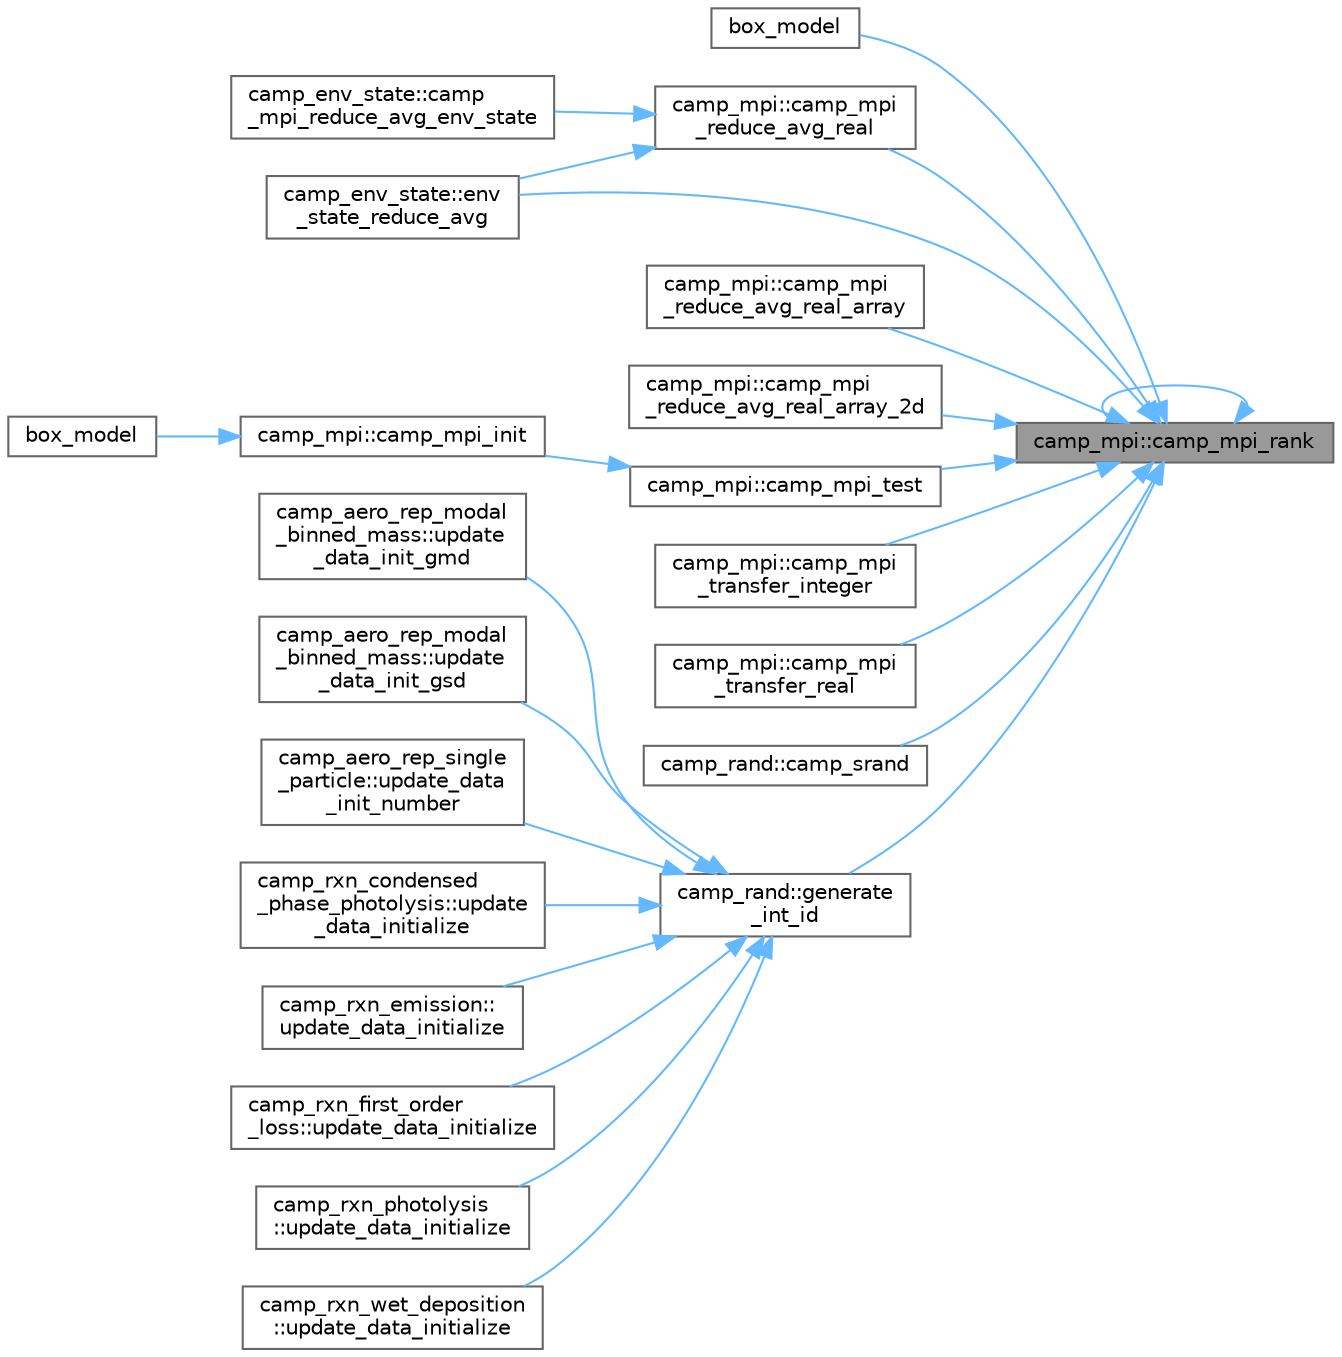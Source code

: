 digraph "camp_mpi::camp_mpi_rank"
{
 // LATEX_PDF_SIZE
  bgcolor="transparent";
  edge [fontname=Helvetica,fontsize=10,labelfontname=Helvetica,labelfontsize=10];
  node [fontname=Helvetica,fontsize=10,shape=box,height=0.2,width=0.4];
  rankdir="RL";
  Node1 [label="camp_mpi::camp_mpi_rank",height=0.2,width=0.4,color="gray40", fillcolor="grey60", style="filled", fontcolor="black",tooltip="Returns the rank of the current process."];
  Node1 -> Node2 [dir="back",color="steelblue1",style="solid"];
  Node2 [label="box_model",height=0.2,width=0.4,color="grey40", fillcolor="white", style="filled",URL="$part__4__code_2box__model_8_f90.html#a3f8c0234515cc17b2f3e366868b8646b",tooltip=" "];
  Node1 -> Node1 [dir="back",color="steelblue1",style="solid"];
  Node1 -> Node3 [dir="back",color="steelblue1",style="solid"];
  Node3 [label="camp_mpi::camp_mpi\l_reduce_avg_real",height=0.2,width=0.4,color="grey40", fillcolor="white", style="filled",URL="$namespacecamp__mpi.html#a96549d22ee106f1fa29af89dcaa0ab71",tooltip="Computes the average of val across all processes, storing the result in val_avg on the root process."];
  Node3 -> Node4 [dir="back",color="steelblue1",style="solid"];
  Node4 [label="camp_env_state::camp\l_mpi_reduce_avg_env_state",height=0.2,width=0.4,color="grey40", fillcolor="white", style="filled",URL="$namespacecamp__env__state.html#af55024977aafd912d718d87887a5b114",tooltip="Computes the average of val across all processes, storing the result in val_avg on the root process."];
  Node3 -> Node5 [dir="back",color="steelblue1",style="solid"];
  Node5 [label="camp_env_state::env\l_state_reduce_avg",height=0.2,width=0.4,color="grey40", fillcolor="white", style="filled",URL="$namespacecamp__env__state.html#aa8f8e6e85adf7327d31a2f64324d49a4",tooltip="Average val over all processes, with the result only on the root process."];
  Node1 -> Node6 [dir="back",color="steelblue1",style="solid"];
  Node6 [label="camp_mpi::camp_mpi\l_reduce_avg_real_array",height=0.2,width=0.4,color="grey40", fillcolor="white", style="filled",URL="$namespacecamp__mpi.html#a83a928ea74ddb2233d7cca985db067bf",tooltip="Computes the average of val across all processes, storing the result in val_avg on the root process."];
  Node1 -> Node7 [dir="back",color="steelblue1",style="solid"];
  Node7 [label="camp_mpi::camp_mpi\l_reduce_avg_real_array_2d",height=0.2,width=0.4,color="grey40", fillcolor="white", style="filled",URL="$namespacecamp__mpi.html#a32da3f90f515b60042273b5480ede57f",tooltip="Computes the average of val across all processes, storing the result in val_avg on the root process."];
  Node1 -> Node8 [dir="back",color="steelblue1",style="solid"];
  Node8 [label="camp_mpi::camp_mpi_test",height=0.2,width=0.4,color="grey40", fillcolor="white", style="filled",URL="$namespacecamp__mpi.html#a3a40947a78223499aaa9b9a2c5e32c89",tooltip="Perform basic sanity checks on send/receive."];
  Node8 -> Node9 [dir="back",color="steelblue1",style="solid"];
  Node9 [label="camp_mpi::camp_mpi_init",height=0.2,width=0.4,color="grey40", fillcolor="white", style="filled",URL="$namespacecamp__mpi.html#a013fae7f812d8d9bd22dc73db714e115",tooltip="Initialize MPI."];
  Node9 -> Node10 [dir="back",color="steelblue1",style="solid"];
  Node10 [label="box_model",height=0.2,width=0.4,color="grey40", fillcolor="white", style="filled",URL="$part__3__code_2box__model_8_f90.html#a3f8c0234515cc17b2f3e366868b8646b",tooltip=" "];
  Node1 -> Node11 [dir="back",color="steelblue1",style="solid"];
  Node11 [label="camp_mpi::camp_mpi\l_transfer_integer",height=0.2,width=0.4,color="grey40", fillcolor="white", style="filled",URL="$namespacecamp__mpi.html#a7f835f1ea14a5b340b691bba8186749c",tooltip="Transfer the value between the given processes."];
  Node1 -> Node12 [dir="back",color="steelblue1",style="solid"];
  Node12 [label="camp_mpi::camp_mpi\l_transfer_real",height=0.2,width=0.4,color="grey40", fillcolor="white", style="filled",URL="$namespacecamp__mpi.html#add4ad113320dc1a569a974e937a21f85",tooltip="Transfer the value between the given processes."];
  Node1 -> Node13 [dir="back",color="steelblue1",style="solid"];
  Node13 [label="camp_rand::camp_srand",height=0.2,width=0.4,color="grey40", fillcolor="white", style="filled",URL="$namespacecamp__rand.html#a90d79e868de55c0438ab39ab7c4dcf76",tooltip="Initializes the random number generator to the state defined by the given seed plus offset...."];
  Node1 -> Node5 [dir="back",color="steelblue1",style="solid"];
  Node1 -> Node14 [dir="back",color="steelblue1",style="solid"];
  Node14 [label="camp_rand::generate\l_int_id",height=0.2,width=0.4,color="grey40", fillcolor="white", style="filled",URL="$namespacecamp__rand.html#aa2d31e625be99eaff5c548c8283cfab3",tooltip="Generate an integer id Ids will be sequential, and can only be generated by the primary process."];
  Node14 -> Node15 [dir="back",color="steelblue1",style="solid"];
  Node15 [label="camp_aero_rep_modal\l_binned_mass::update\l_data_init_gmd",height=0.2,width=0.4,color="grey40", fillcolor="white", style="filled",URL="$namespacecamp__aero__rep__modal__binned__mass.html#afccea8b1865d3f94a32c1bb856d516ba",tooltip="Initialize a GMD update object."];
  Node14 -> Node16 [dir="back",color="steelblue1",style="solid"];
  Node16 [label="camp_aero_rep_modal\l_binned_mass::update\l_data_init_gsd",height=0.2,width=0.4,color="grey40", fillcolor="white", style="filled",URL="$namespacecamp__aero__rep__modal__binned__mass.html#a009d8b27783a5659ec7d8a5cc8fbaeea",tooltip="Initialize a GSD update data object."];
  Node14 -> Node17 [dir="back",color="steelblue1",style="solid"];
  Node17 [label="camp_aero_rep_single\l_particle::update_data\l_init_number",height=0.2,width=0.4,color="grey40", fillcolor="white", style="filled",URL="$namespacecamp__aero__rep__single__particle.html#a0cf95e9e46b97393e5654f5f65e417eb",tooltip="Initialize an update data object."];
  Node14 -> Node18 [dir="back",color="steelblue1",style="solid"];
  Node18 [label="camp_rxn_condensed\l_phase_photolysis::update\l_data_initialize",height=0.2,width=0.4,color="grey40", fillcolor="white", style="filled",URL="$namespacecamp__rxn__condensed__phase__photolysis.html#a75d0d118062d5bfd38e0f36e64aab706",tooltip="Initialize update data."];
  Node14 -> Node19 [dir="back",color="steelblue1",style="solid"];
  Node19 [label="camp_rxn_emission::\lupdate_data_initialize",height=0.2,width=0.4,color="grey40", fillcolor="white", style="filled",URL="$namespacecamp__rxn__emission.html#af9ce1d3bfd29e3ee49aaf22279e9f4c7",tooltip="Initialize update data."];
  Node14 -> Node20 [dir="back",color="steelblue1",style="solid"];
  Node20 [label="camp_rxn_first_order\l_loss::update_data_initialize",height=0.2,width=0.4,color="grey40", fillcolor="white", style="filled",URL="$namespacecamp__rxn__first__order__loss.html#a395cee7c241345c057290f66376b3b22",tooltip="Initialize update data."];
  Node14 -> Node21 [dir="back",color="steelblue1",style="solid"];
  Node21 [label="camp_rxn_photolysis\l::update_data_initialize",height=0.2,width=0.4,color="grey40", fillcolor="white", style="filled",URL="$namespacecamp__rxn__photolysis.html#a007790580352aea99b35fa04cf3c7cff",tooltip="Initialize update data."];
  Node14 -> Node22 [dir="back",color="steelblue1",style="solid"];
  Node22 [label="camp_rxn_wet_deposition\l::update_data_initialize",height=0.2,width=0.4,color="grey40", fillcolor="white", style="filled",URL="$namespacecamp__rxn__wet__deposition.html#a2d0c13126ff98d0a269494ed18fb3628",tooltip="Initialize update data."];
}
